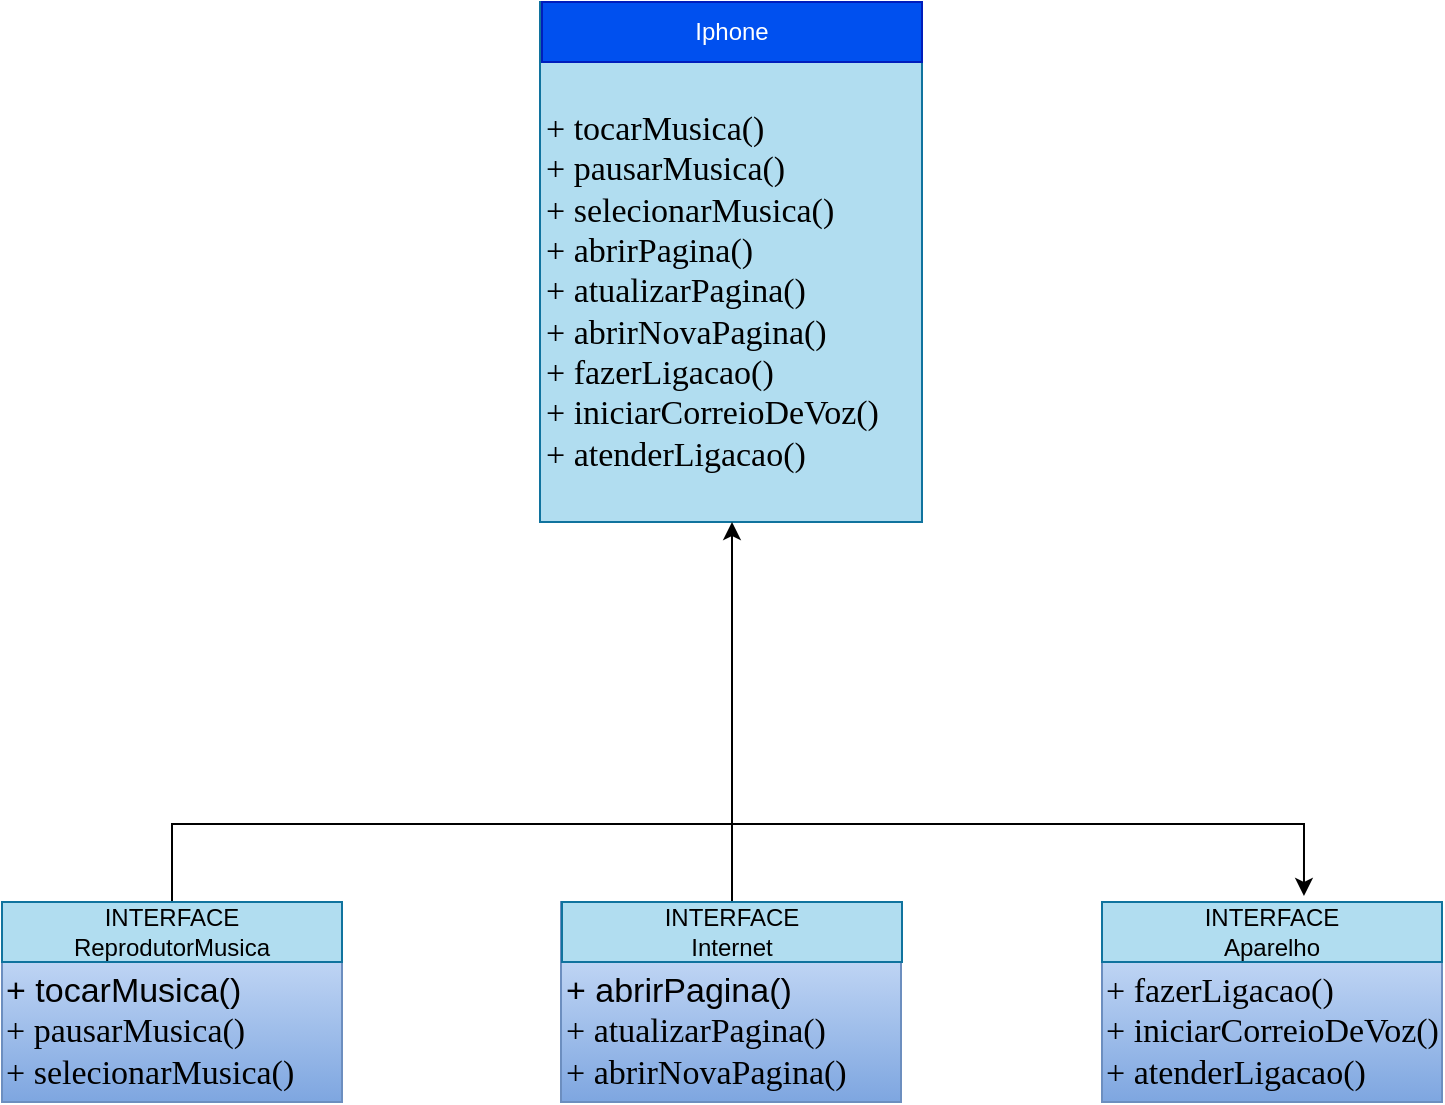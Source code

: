 <mxfile version="22.0.4" type="device">
  <diagram name="Página-1" id="7fUBuIqXUCK0mDTPv4Rs">
    <mxGraphModel dx="1393" dy="797" grid="1" gridSize="10" guides="1" tooltips="1" connect="1" arrows="1" fold="1" page="1" pageScale="1" pageWidth="827" pageHeight="1169" math="0" shadow="0">
      <root>
        <mxCell id="0" />
        <mxCell id="1" parent="0" />
        <mxCell id="TJVh1MvSgtVr1ieqjyae-5" style="edgeStyle=orthogonalEdgeStyle;rounded=0;orthogonalLoop=1;jettySize=auto;html=1;exitX=1;exitY=0.5;exitDx=0;exitDy=0;" edge="1" parent="1" source="TJVh1MvSgtVr1ieqjyae-1">
          <mxGeometry relative="1" as="geometry">
            <mxPoint x="520" y="180" as="targetPoint" />
          </mxGeometry>
        </mxCell>
        <mxCell id="TJVh1MvSgtVr1ieqjyae-1" value="" style="rounded=0;whiteSpace=wrap;html=1;fillColor=#b1ddf0;strokeColor=#10739e;" vertex="1" parent="1">
          <mxGeometry x="339" y="40" width="191" height="260" as="geometry" />
        </mxCell>
        <mxCell id="TJVh1MvSgtVr1ieqjyae-2" value="Iphone" style="text;html=1;strokeColor=#001DBC;fillColor=#0050ef;align=center;verticalAlign=middle;whiteSpace=wrap;rounded=0;fontColor=#ffffff;" vertex="1" parent="1">
          <mxGeometry x="340" y="40" width="190" height="30" as="geometry" />
        </mxCell>
        <mxCell id="TJVh1MvSgtVr1ieqjyae-9" value="&lt;font style=&quot;font-size: 17px;&quot;&gt;+ tocarMusica()&lt;br&gt;+ pausarMusica()&lt;br&gt;+&amp;nbsp;selecionarMusica()&lt;br&gt;+&amp;nbsp;abrirPagina()&lt;br&gt;+&amp;nbsp;atualizarPagina()&lt;br&gt;+&amp;nbsp;abrirNovaPagina()&lt;br&gt;+&amp;nbsp;fazerLigacao()&lt;br&gt;+&amp;nbsp;iniciarCorreioDeVoz()&lt;br&gt;+&amp;nbsp;atenderLigacao()&lt;/font&gt;" style="text;html=1;strokeColor=none;fillColor=none;align=left;verticalAlign=middle;whiteSpace=wrap;rounded=0;fontFamily=Times New Roman;fontSize=14;" vertex="1" parent="1">
          <mxGeometry x="340" y="70" width="190" height="230" as="geometry" />
        </mxCell>
        <mxCell id="TJVh1MvSgtVr1ieqjyae-11" value="" style="rounded=0;whiteSpace=wrap;html=1;fillColor=#dae8fc;gradientColor=#7ea6e0;strokeColor=#6c8ebf;" vertex="1" parent="1">
          <mxGeometry x="70" y="490" width="170" height="100" as="geometry" />
        </mxCell>
        <mxCell id="TJVh1MvSgtVr1ieqjyae-25" style="edgeStyle=orthogonalEdgeStyle;rounded=0;orthogonalLoop=1;jettySize=auto;html=1;exitX=0.5;exitY=0;exitDx=0;exitDy=0;entryX=0.594;entryY=-0.1;entryDx=0;entryDy=0;entryPerimeter=0;" edge="1" parent="1" source="TJVh1MvSgtVr1ieqjyae-12" target="TJVh1MvSgtVr1ieqjyae-17">
          <mxGeometry relative="1" as="geometry">
            <mxPoint x="720" y="410" as="targetPoint" />
            <Array as="points">
              <mxPoint x="155" y="451" />
              <mxPoint x="721" y="451" />
            </Array>
          </mxGeometry>
        </mxCell>
        <mxCell id="TJVh1MvSgtVr1ieqjyae-12" value="INTERFACE&lt;br&gt;ReprodutorMusica" style="text;html=1;strokeColor=#10739e;fillColor=#b1ddf0;align=center;verticalAlign=middle;whiteSpace=wrap;rounded=0;" vertex="1" parent="1">
          <mxGeometry x="70" y="490" width="170" height="30" as="geometry" />
        </mxCell>
        <mxCell id="TJVh1MvSgtVr1ieqjyae-14" value="" style="rounded=0;whiteSpace=wrap;html=1;fillColor=#dae8fc;gradientColor=#7ea6e0;strokeColor=#6c8ebf;" vertex="1" parent="1">
          <mxGeometry x="349.5" y="490" width="170" height="100" as="geometry" />
        </mxCell>
        <mxCell id="TJVh1MvSgtVr1ieqjyae-23" style="edgeStyle=orthogonalEdgeStyle;rounded=0;orthogonalLoop=1;jettySize=auto;html=1;exitX=0.5;exitY=0;exitDx=0;exitDy=0;entryX=0.5;entryY=1;entryDx=0;entryDy=0;" edge="1" parent="1" source="TJVh1MvSgtVr1ieqjyae-15" target="TJVh1MvSgtVr1ieqjyae-9">
          <mxGeometry relative="1" as="geometry" />
        </mxCell>
        <mxCell id="TJVh1MvSgtVr1ieqjyae-15" value="INTERFACE&lt;br&gt;Internet" style="text;html=1;strokeColor=#10739e;fillColor=#b1ddf0;align=center;verticalAlign=middle;whiteSpace=wrap;rounded=0;" vertex="1" parent="1">
          <mxGeometry x="350" y="490" width="170" height="30" as="geometry" />
        </mxCell>
        <mxCell id="TJVh1MvSgtVr1ieqjyae-16" value="" style="rounded=0;whiteSpace=wrap;html=1;fillColor=#dae8fc;gradientColor=#7ea6e0;strokeColor=#6c8ebf;" vertex="1" parent="1">
          <mxGeometry x="620" y="490" width="170" height="100" as="geometry" />
        </mxCell>
        <mxCell id="TJVh1MvSgtVr1ieqjyae-17" value="INTERFACE&lt;br&gt;Aparelho" style="text;html=1;strokeColor=#10739e;fillColor=#b1ddf0;align=center;verticalAlign=middle;whiteSpace=wrap;rounded=0;" vertex="1" parent="1">
          <mxGeometry x="620" y="490" width="170" height="30" as="geometry" />
        </mxCell>
        <mxCell id="TJVh1MvSgtVr1ieqjyae-18" value="&lt;font style=&quot;font-size: 17px;&quot;&gt;+ tocarMusica()&lt;br style=&quot;border-color: var(--border-color); font-family: &amp;quot;Times New Roman&amp;quot;;&quot;&gt;&lt;span style=&quot;font-family: &amp;quot;Times New Roman&amp;quot;;&quot;&gt;+ pausarMusica()&lt;/span&gt;&lt;br style=&quot;border-color: var(--border-color); font-family: &amp;quot;Times New Roman&amp;quot;;&quot;&gt;&lt;/font&gt;&lt;div style=&quot;font-size: 17px;&quot;&gt;&lt;span style=&quot;font-family: &amp;quot;Times New Roman&amp;quot;; background-color: initial;&quot;&gt;&lt;font style=&quot;font-size: 17px;&quot;&gt;+&amp;nbsp;selecionarMusica()&lt;/font&gt;&lt;/span&gt;&lt;/div&gt;" style="text;html=1;strokeColor=none;fillColor=none;align=left;verticalAlign=middle;whiteSpace=wrap;rounded=0;" vertex="1" parent="1">
          <mxGeometry x="70" y="520" width="170" height="70" as="geometry" />
        </mxCell>
        <mxCell id="TJVh1MvSgtVr1ieqjyae-19" value="&lt;font style=&quot;font-size: 17px;&quot;&gt;+&amp;nbsp;abrirPagina()&lt;br style=&quot;border-color: var(--border-color); font-family: &amp;quot;Times New Roman&amp;quot;;&quot;&gt;&lt;span style=&quot;font-family: &amp;quot;Times New Roman&amp;quot;;&quot;&gt;+&amp;nbsp;atualizarPagina()&lt;/span&gt;&lt;br style=&quot;border-color: var(--border-color); font-family: &amp;quot;Times New Roman&amp;quot;;&quot;&gt;&lt;span style=&quot;font-family: &amp;quot;Times New Roman&amp;quot;;&quot;&gt;+&amp;nbsp;abrirNovaPagina()&lt;/span&gt;&lt;/font&gt;" style="text;html=1;strokeColor=none;fillColor=none;align=left;verticalAlign=middle;whiteSpace=wrap;rounded=0;" vertex="1" parent="1">
          <mxGeometry x="349.5" y="520" width="170" height="70" as="geometry" />
        </mxCell>
        <mxCell id="TJVh1MvSgtVr1ieqjyae-20" value="&lt;font style=&quot;font-size: 17px;&quot; face=&quot;Times New Roman&quot;&gt;+&amp;nbsp;fazerLigacao()&lt;br style=&quot;border-color: var(--border-color);&quot;&gt;+&amp;nbsp;iniciarCorreioDeVoz()&lt;br style=&quot;border-color: var(--border-color);&quot;&gt;&lt;/font&gt;&lt;div style=&quot;font-size: 17px;&quot;&gt;&lt;span style=&quot;background-color: initial;&quot;&gt;&lt;font style=&quot;font-size: 17px;&quot; face=&quot;Times New Roman&quot;&gt;+&amp;nbsp;atenderLigacao()&lt;/font&gt;&lt;/span&gt;&lt;/div&gt;" style="text;html=1;strokeColor=none;fillColor=none;align=left;verticalAlign=middle;whiteSpace=wrap;rounded=0;" vertex="1" parent="1">
          <mxGeometry x="620" y="520" width="170" height="70" as="geometry" />
        </mxCell>
      </root>
    </mxGraphModel>
  </diagram>
</mxfile>
